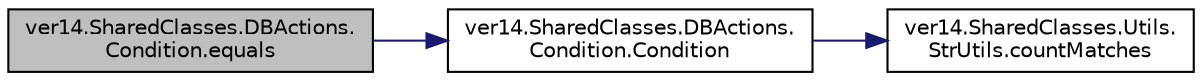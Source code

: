 digraph "ver14.SharedClasses.DBActions.Condition.equals"
{
 // LATEX_PDF_SIZE
  edge [fontname="Helvetica",fontsize="10",labelfontname="Helvetica",labelfontsize="10"];
  node [fontname="Helvetica",fontsize="10",shape=record];
  rankdir="LR";
  Node1 [label="ver14.SharedClasses.DBActions.\lCondition.equals",height=0.2,width=0.4,color="black", fillcolor="grey75", style="filled", fontcolor="black",tooltip=" "];
  Node1 -> Node2 [color="midnightblue",fontsize="10",style="solid",fontname="Helvetica"];
  Node2 [label="ver14.SharedClasses.DBActions.\lCondition.Condition",height=0.2,width=0.4,color="black", fillcolor="white", style="filled",URL="$classver14_1_1_shared_classes_1_1_d_b_actions_1_1_condition.html#a91cd770e74b27d93bbd19f1d81e09ed5",tooltip=" "];
  Node2 -> Node3 [color="midnightblue",fontsize="10",style="solid",fontname="Helvetica"];
  Node3 [label="ver14.SharedClasses.Utils.\lStrUtils.countMatches",height=0.2,width=0.4,color="black", fillcolor="white", style="filled",URL="$classver14_1_1_shared_classes_1_1_utils_1_1_str_utils.html#a48d52987196416871f7188bb1f0736bc",tooltip=" "];
}
